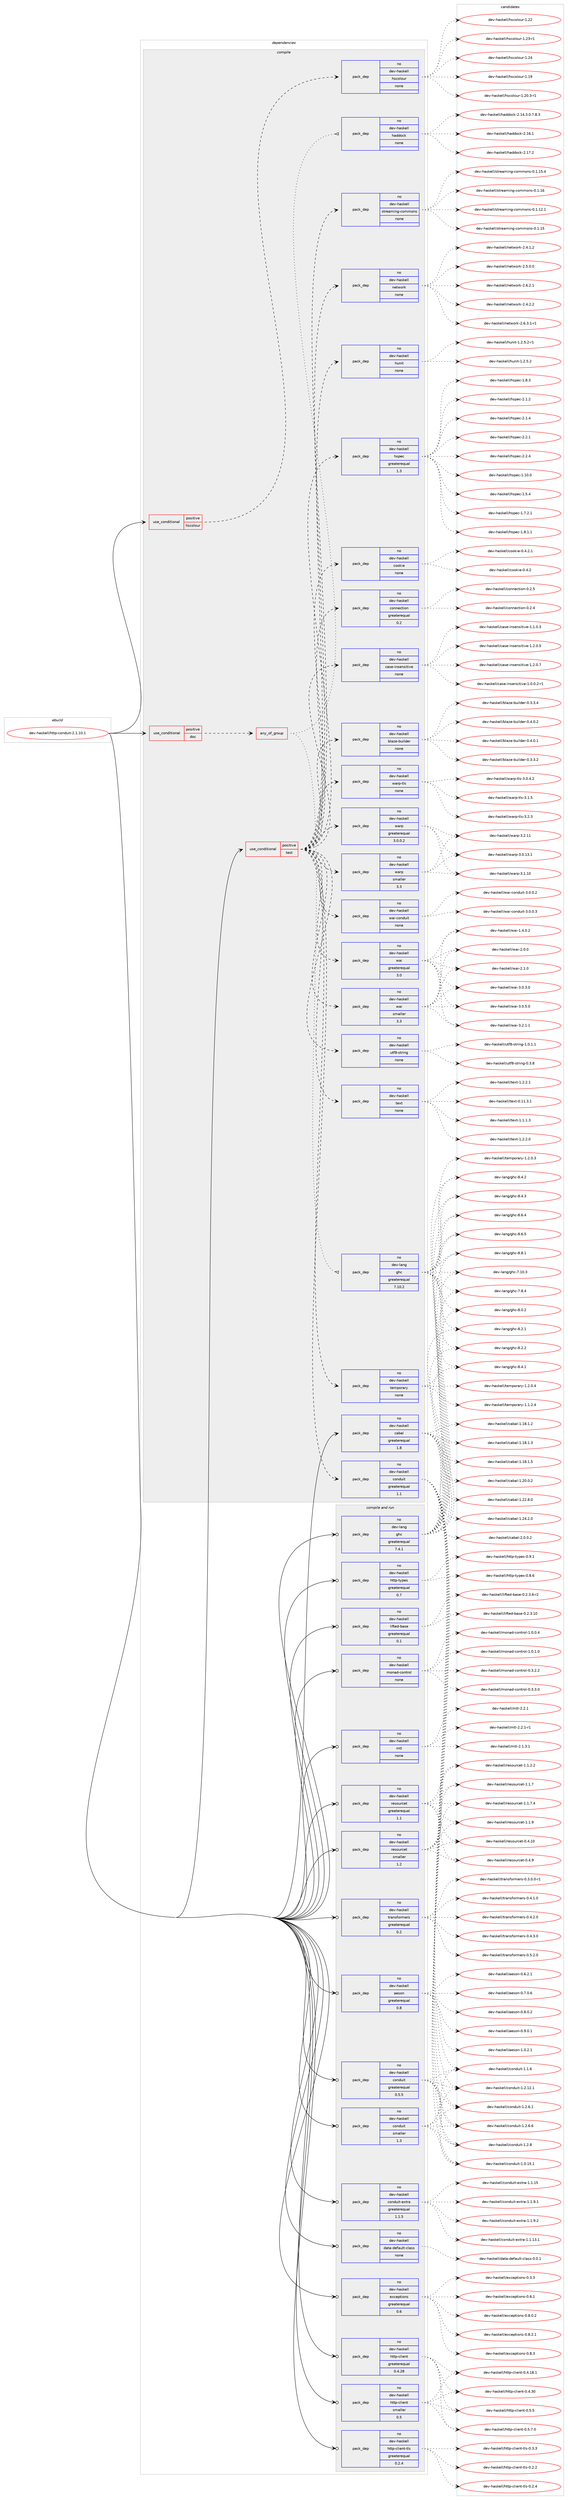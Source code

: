 digraph prolog {

# *************
# Graph options
# *************

newrank=true;
concentrate=true;
compound=true;
graph [rankdir=LR,fontname=Helvetica,fontsize=10,ranksep=1.5];#, ranksep=2.5, nodesep=0.2];
edge  [arrowhead=vee];
node  [fontname=Helvetica,fontsize=10];

# **********
# The ebuild
# **********

subgraph cluster_leftcol {
color=gray;
rank=same;
label=<<i>ebuild</i>>;
id [label="dev-haskell/http-conduit-2.1.10.1", color=red, width=4, href="../dev-haskell/http-conduit-2.1.10.1.svg"];
}

# ****************
# The dependencies
# ****************

subgraph cluster_midcol {
color=gray;
label=<<i>dependencies</i>>;
subgraph cluster_compile {
fillcolor="#eeeeee";
style=filled;
label=<<i>compile</i>>;
subgraph cond126318 {
dependency536345 [label=<<TABLE BORDER="0" CELLBORDER="1" CELLSPACING="0" CELLPADDING="4"><TR><TD ROWSPAN="3" CELLPADDING="10">use_conditional</TD></TR><TR><TD>positive</TD></TR><TR><TD>doc</TD></TR></TABLE>>, shape=none, color=red];
subgraph any10056 {
dependency536346 [label=<<TABLE BORDER="0" CELLBORDER="1" CELLSPACING="0" CELLPADDING="4"><TR><TD CELLPADDING="10">any_of_group</TD></TR></TABLE>>, shape=none, color=red];subgraph pack399614 {
dependency536347 [label=<<TABLE BORDER="0" CELLBORDER="1" CELLSPACING="0" CELLPADDING="4" WIDTH="220"><TR><TD ROWSPAN="6" CELLPADDING="30">pack_dep</TD></TR><TR><TD WIDTH="110">no</TD></TR><TR><TD>dev-haskell</TD></TR><TR><TD>haddock</TD></TR><TR><TD>none</TD></TR><TR><TD></TD></TR></TABLE>>, shape=none, color=blue];
}
dependency536346:e -> dependency536347:w [weight=20,style="dotted",arrowhead="oinv"];
subgraph pack399615 {
dependency536348 [label=<<TABLE BORDER="0" CELLBORDER="1" CELLSPACING="0" CELLPADDING="4" WIDTH="220"><TR><TD ROWSPAN="6" CELLPADDING="30">pack_dep</TD></TR><TR><TD WIDTH="110">no</TD></TR><TR><TD>dev-lang</TD></TR><TR><TD>ghc</TD></TR><TR><TD>greaterequal</TD></TR><TR><TD>7.10.2</TD></TR></TABLE>>, shape=none, color=blue];
}
dependency536346:e -> dependency536348:w [weight=20,style="dotted",arrowhead="oinv"];
}
dependency536345:e -> dependency536346:w [weight=20,style="dashed",arrowhead="vee"];
}
id:e -> dependency536345:w [weight=20,style="solid",arrowhead="vee"];
subgraph cond126319 {
dependency536349 [label=<<TABLE BORDER="0" CELLBORDER="1" CELLSPACING="0" CELLPADDING="4"><TR><TD ROWSPAN="3" CELLPADDING="10">use_conditional</TD></TR><TR><TD>positive</TD></TR><TR><TD>hscolour</TD></TR></TABLE>>, shape=none, color=red];
subgraph pack399616 {
dependency536350 [label=<<TABLE BORDER="0" CELLBORDER="1" CELLSPACING="0" CELLPADDING="4" WIDTH="220"><TR><TD ROWSPAN="6" CELLPADDING="30">pack_dep</TD></TR><TR><TD WIDTH="110">no</TD></TR><TR><TD>dev-haskell</TD></TR><TR><TD>hscolour</TD></TR><TR><TD>none</TD></TR><TR><TD></TD></TR></TABLE>>, shape=none, color=blue];
}
dependency536349:e -> dependency536350:w [weight=20,style="dashed",arrowhead="vee"];
}
id:e -> dependency536349:w [weight=20,style="solid",arrowhead="vee"];
subgraph cond126320 {
dependency536351 [label=<<TABLE BORDER="0" CELLBORDER="1" CELLSPACING="0" CELLPADDING="4"><TR><TD ROWSPAN="3" CELLPADDING="10">use_conditional</TD></TR><TR><TD>positive</TD></TR><TR><TD>test</TD></TR></TABLE>>, shape=none, color=red];
subgraph pack399617 {
dependency536352 [label=<<TABLE BORDER="0" CELLBORDER="1" CELLSPACING="0" CELLPADDING="4" WIDTH="220"><TR><TD ROWSPAN="6" CELLPADDING="30">pack_dep</TD></TR><TR><TD WIDTH="110">no</TD></TR><TR><TD>dev-haskell</TD></TR><TR><TD>blaze-builder</TD></TR><TR><TD>none</TD></TR><TR><TD></TD></TR></TABLE>>, shape=none, color=blue];
}
dependency536351:e -> dependency536352:w [weight=20,style="dashed",arrowhead="vee"];
subgraph pack399618 {
dependency536353 [label=<<TABLE BORDER="0" CELLBORDER="1" CELLSPACING="0" CELLPADDING="4" WIDTH="220"><TR><TD ROWSPAN="6" CELLPADDING="30">pack_dep</TD></TR><TR><TD WIDTH="110">no</TD></TR><TR><TD>dev-haskell</TD></TR><TR><TD>case-insensitive</TD></TR><TR><TD>none</TD></TR><TR><TD></TD></TR></TABLE>>, shape=none, color=blue];
}
dependency536351:e -> dependency536353:w [weight=20,style="dashed",arrowhead="vee"];
subgraph pack399619 {
dependency536354 [label=<<TABLE BORDER="0" CELLBORDER="1" CELLSPACING="0" CELLPADDING="4" WIDTH="220"><TR><TD ROWSPAN="6" CELLPADDING="30">pack_dep</TD></TR><TR><TD WIDTH="110">no</TD></TR><TR><TD>dev-haskell</TD></TR><TR><TD>conduit</TD></TR><TR><TD>greaterequal</TD></TR><TR><TD>1.1</TD></TR></TABLE>>, shape=none, color=blue];
}
dependency536351:e -> dependency536354:w [weight=20,style="dashed",arrowhead="vee"];
subgraph pack399620 {
dependency536355 [label=<<TABLE BORDER="0" CELLBORDER="1" CELLSPACING="0" CELLPADDING="4" WIDTH="220"><TR><TD ROWSPAN="6" CELLPADDING="30">pack_dep</TD></TR><TR><TD WIDTH="110">no</TD></TR><TR><TD>dev-haskell</TD></TR><TR><TD>connection</TD></TR><TR><TD>greaterequal</TD></TR><TR><TD>0.2</TD></TR></TABLE>>, shape=none, color=blue];
}
dependency536351:e -> dependency536355:w [weight=20,style="dashed",arrowhead="vee"];
subgraph pack399621 {
dependency536356 [label=<<TABLE BORDER="0" CELLBORDER="1" CELLSPACING="0" CELLPADDING="4" WIDTH="220"><TR><TD ROWSPAN="6" CELLPADDING="30">pack_dep</TD></TR><TR><TD WIDTH="110">no</TD></TR><TR><TD>dev-haskell</TD></TR><TR><TD>cookie</TD></TR><TR><TD>none</TD></TR><TR><TD></TD></TR></TABLE>>, shape=none, color=blue];
}
dependency536351:e -> dependency536356:w [weight=20,style="dashed",arrowhead="vee"];
subgraph pack399622 {
dependency536357 [label=<<TABLE BORDER="0" CELLBORDER="1" CELLSPACING="0" CELLPADDING="4" WIDTH="220"><TR><TD ROWSPAN="6" CELLPADDING="30">pack_dep</TD></TR><TR><TD WIDTH="110">no</TD></TR><TR><TD>dev-haskell</TD></TR><TR><TD>hspec</TD></TR><TR><TD>greaterequal</TD></TR><TR><TD>1.3</TD></TR></TABLE>>, shape=none, color=blue];
}
dependency536351:e -> dependency536357:w [weight=20,style="dashed",arrowhead="vee"];
subgraph pack399623 {
dependency536358 [label=<<TABLE BORDER="0" CELLBORDER="1" CELLSPACING="0" CELLPADDING="4" WIDTH="220"><TR><TD ROWSPAN="6" CELLPADDING="30">pack_dep</TD></TR><TR><TD WIDTH="110">no</TD></TR><TR><TD>dev-haskell</TD></TR><TR><TD>hunit</TD></TR><TR><TD>none</TD></TR><TR><TD></TD></TR></TABLE>>, shape=none, color=blue];
}
dependency536351:e -> dependency536358:w [weight=20,style="dashed",arrowhead="vee"];
subgraph pack399624 {
dependency536359 [label=<<TABLE BORDER="0" CELLBORDER="1" CELLSPACING="0" CELLPADDING="4" WIDTH="220"><TR><TD ROWSPAN="6" CELLPADDING="30">pack_dep</TD></TR><TR><TD WIDTH="110">no</TD></TR><TR><TD>dev-haskell</TD></TR><TR><TD>network</TD></TR><TR><TD>none</TD></TR><TR><TD></TD></TR></TABLE>>, shape=none, color=blue];
}
dependency536351:e -> dependency536359:w [weight=20,style="dashed",arrowhead="vee"];
subgraph pack399625 {
dependency536360 [label=<<TABLE BORDER="0" CELLBORDER="1" CELLSPACING="0" CELLPADDING="4" WIDTH="220"><TR><TD ROWSPAN="6" CELLPADDING="30">pack_dep</TD></TR><TR><TD WIDTH="110">no</TD></TR><TR><TD>dev-haskell</TD></TR><TR><TD>streaming-commons</TD></TR><TR><TD>none</TD></TR><TR><TD></TD></TR></TABLE>>, shape=none, color=blue];
}
dependency536351:e -> dependency536360:w [weight=20,style="dashed",arrowhead="vee"];
subgraph pack399626 {
dependency536361 [label=<<TABLE BORDER="0" CELLBORDER="1" CELLSPACING="0" CELLPADDING="4" WIDTH="220"><TR><TD ROWSPAN="6" CELLPADDING="30">pack_dep</TD></TR><TR><TD WIDTH="110">no</TD></TR><TR><TD>dev-haskell</TD></TR><TR><TD>temporary</TD></TR><TR><TD>none</TD></TR><TR><TD></TD></TR></TABLE>>, shape=none, color=blue];
}
dependency536351:e -> dependency536361:w [weight=20,style="dashed",arrowhead="vee"];
subgraph pack399627 {
dependency536362 [label=<<TABLE BORDER="0" CELLBORDER="1" CELLSPACING="0" CELLPADDING="4" WIDTH="220"><TR><TD ROWSPAN="6" CELLPADDING="30">pack_dep</TD></TR><TR><TD WIDTH="110">no</TD></TR><TR><TD>dev-haskell</TD></TR><TR><TD>text</TD></TR><TR><TD>none</TD></TR><TR><TD></TD></TR></TABLE>>, shape=none, color=blue];
}
dependency536351:e -> dependency536362:w [weight=20,style="dashed",arrowhead="vee"];
subgraph pack399628 {
dependency536363 [label=<<TABLE BORDER="0" CELLBORDER="1" CELLSPACING="0" CELLPADDING="4" WIDTH="220"><TR><TD ROWSPAN="6" CELLPADDING="30">pack_dep</TD></TR><TR><TD WIDTH="110">no</TD></TR><TR><TD>dev-haskell</TD></TR><TR><TD>utf8-string</TD></TR><TR><TD>none</TD></TR><TR><TD></TD></TR></TABLE>>, shape=none, color=blue];
}
dependency536351:e -> dependency536363:w [weight=20,style="dashed",arrowhead="vee"];
subgraph pack399629 {
dependency536364 [label=<<TABLE BORDER="0" CELLBORDER="1" CELLSPACING="0" CELLPADDING="4" WIDTH="220"><TR><TD ROWSPAN="6" CELLPADDING="30">pack_dep</TD></TR><TR><TD WIDTH="110">no</TD></TR><TR><TD>dev-haskell</TD></TR><TR><TD>wai</TD></TR><TR><TD>greaterequal</TD></TR><TR><TD>3.0</TD></TR></TABLE>>, shape=none, color=blue];
}
dependency536351:e -> dependency536364:w [weight=20,style="dashed",arrowhead="vee"];
subgraph pack399630 {
dependency536365 [label=<<TABLE BORDER="0" CELLBORDER="1" CELLSPACING="0" CELLPADDING="4" WIDTH="220"><TR><TD ROWSPAN="6" CELLPADDING="30">pack_dep</TD></TR><TR><TD WIDTH="110">no</TD></TR><TR><TD>dev-haskell</TD></TR><TR><TD>wai</TD></TR><TR><TD>smaller</TD></TR><TR><TD>3.3</TD></TR></TABLE>>, shape=none, color=blue];
}
dependency536351:e -> dependency536365:w [weight=20,style="dashed",arrowhead="vee"];
subgraph pack399631 {
dependency536366 [label=<<TABLE BORDER="0" CELLBORDER="1" CELLSPACING="0" CELLPADDING="4" WIDTH="220"><TR><TD ROWSPAN="6" CELLPADDING="30">pack_dep</TD></TR><TR><TD WIDTH="110">no</TD></TR><TR><TD>dev-haskell</TD></TR><TR><TD>wai-conduit</TD></TR><TR><TD>none</TD></TR><TR><TD></TD></TR></TABLE>>, shape=none, color=blue];
}
dependency536351:e -> dependency536366:w [weight=20,style="dashed",arrowhead="vee"];
subgraph pack399632 {
dependency536367 [label=<<TABLE BORDER="0" CELLBORDER="1" CELLSPACING="0" CELLPADDING="4" WIDTH="220"><TR><TD ROWSPAN="6" CELLPADDING="30">pack_dep</TD></TR><TR><TD WIDTH="110">no</TD></TR><TR><TD>dev-haskell</TD></TR><TR><TD>warp</TD></TR><TR><TD>greaterequal</TD></TR><TR><TD>3.0.0.2</TD></TR></TABLE>>, shape=none, color=blue];
}
dependency536351:e -> dependency536367:w [weight=20,style="dashed",arrowhead="vee"];
subgraph pack399633 {
dependency536368 [label=<<TABLE BORDER="0" CELLBORDER="1" CELLSPACING="0" CELLPADDING="4" WIDTH="220"><TR><TD ROWSPAN="6" CELLPADDING="30">pack_dep</TD></TR><TR><TD WIDTH="110">no</TD></TR><TR><TD>dev-haskell</TD></TR><TR><TD>warp</TD></TR><TR><TD>smaller</TD></TR><TR><TD>3.3</TD></TR></TABLE>>, shape=none, color=blue];
}
dependency536351:e -> dependency536368:w [weight=20,style="dashed",arrowhead="vee"];
subgraph pack399634 {
dependency536369 [label=<<TABLE BORDER="0" CELLBORDER="1" CELLSPACING="0" CELLPADDING="4" WIDTH="220"><TR><TD ROWSPAN="6" CELLPADDING="30">pack_dep</TD></TR><TR><TD WIDTH="110">no</TD></TR><TR><TD>dev-haskell</TD></TR><TR><TD>warp-tls</TD></TR><TR><TD>none</TD></TR><TR><TD></TD></TR></TABLE>>, shape=none, color=blue];
}
dependency536351:e -> dependency536369:w [weight=20,style="dashed",arrowhead="vee"];
}
id:e -> dependency536351:w [weight=20,style="solid",arrowhead="vee"];
subgraph pack399635 {
dependency536370 [label=<<TABLE BORDER="0" CELLBORDER="1" CELLSPACING="0" CELLPADDING="4" WIDTH="220"><TR><TD ROWSPAN="6" CELLPADDING="30">pack_dep</TD></TR><TR><TD WIDTH="110">no</TD></TR><TR><TD>dev-haskell</TD></TR><TR><TD>cabal</TD></TR><TR><TD>greaterequal</TD></TR><TR><TD>1.8</TD></TR></TABLE>>, shape=none, color=blue];
}
id:e -> dependency536370:w [weight=20,style="solid",arrowhead="vee"];
}
subgraph cluster_compileandrun {
fillcolor="#eeeeee";
style=filled;
label=<<i>compile and run</i>>;
subgraph pack399636 {
dependency536371 [label=<<TABLE BORDER="0" CELLBORDER="1" CELLSPACING="0" CELLPADDING="4" WIDTH="220"><TR><TD ROWSPAN="6" CELLPADDING="30">pack_dep</TD></TR><TR><TD WIDTH="110">no</TD></TR><TR><TD>dev-haskell</TD></TR><TR><TD>aeson</TD></TR><TR><TD>greaterequal</TD></TR><TR><TD>0.8</TD></TR></TABLE>>, shape=none, color=blue];
}
id:e -> dependency536371:w [weight=20,style="solid",arrowhead="odotvee"];
subgraph pack399637 {
dependency536372 [label=<<TABLE BORDER="0" CELLBORDER="1" CELLSPACING="0" CELLPADDING="4" WIDTH="220"><TR><TD ROWSPAN="6" CELLPADDING="30">pack_dep</TD></TR><TR><TD WIDTH="110">no</TD></TR><TR><TD>dev-haskell</TD></TR><TR><TD>conduit</TD></TR><TR><TD>greaterequal</TD></TR><TR><TD>0.5.5</TD></TR></TABLE>>, shape=none, color=blue];
}
id:e -> dependency536372:w [weight=20,style="solid",arrowhead="odotvee"];
subgraph pack399638 {
dependency536373 [label=<<TABLE BORDER="0" CELLBORDER="1" CELLSPACING="0" CELLPADDING="4" WIDTH="220"><TR><TD ROWSPAN="6" CELLPADDING="30">pack_dep</TD></TR><TR><TD WIDTH="110">no</TD></TR><TR><TD>dev-haskell</TD></TR><TR><TD>conduit</TD></TR><TR><TD>smaller</TD></TR><TR><TD>1.3</TD></TR></TABLE>>, shape=none, color=blue];
}
id:e -> dependency536373:w [weight=20,style="solid",arrowhead="odotvee"];
subgraph pack399639 {
dependency536374 [label=<<TABLE BORDER="0" CELLBORDER="1" CELLSPACING="0" CELLPADDING="4" WIDTH="220"><TR><TD ROWSPAN="6" CELLPADDING="30">pack_dep</TD></TR><TR><TD WIDTH="110">no</TD></TR><TR><TD>dev-haskell</TD></TR><TR><TD>conduit-extra</TD></TR><TR><TD>greaterequal</TD></TR><TR><TD>1.1.5</TD></TR></TABLE>>, shape=none, color=blue];
}
id:e -> dependency536374:w [weight=20,style="solid",arrowhead="odotvee"];
subgraph pack399640 {
dependency536375 [label=<<TABLE BORDER="0" CELLBORDER="1" CELLSPACING="0" CELLPADDING="4" WIDTH="220"><TR><TD ROWSPAN="6" CELLPADDING="30">pack_dep</TD></TR><TR><TD WIDTH="110">no</TD></TR><TR><TD>dev-haskell</TD></TR><TR><TD>data-default-class</TD></TR><TR><TD>none</TD></TR><TR><TD></TD></TR></TABLE>>, shape=none, color=blue];
}
id:e -> dependency536375:w [weight=20,style="solid",arrowhead="odotvee"];
subgraph pack399641 {
dependency536376 [label=<<TABLE BORDER="0" CELLBORDER="1" CELLSPACING="0" CELLPADDING="4" WIDTH="220"><TR><TD ROWSPAN="6" CELLPADDING="30">pack_dep</TD></TR><TR><TD WIDTH="110">no</TD></TR><TR><TD>dev-haskell</TD></TR><TR><TD>exceptions</TD></TR><TR><TD>greaterequal</TD></TR><TR><TD>0.6</TD></TR></TABLE>>, shape=none, color=blue];
}
id:e -> dependency536376:w [weight=20,style="solid",arrowhead="odotvee"];
subgraph pack399642 {
dependency536377 [label=<<TABLE BORDER="0" CELLBORDER="1" CELLSPACING="0" CELLPADDING="4" WIDTH="220"><TR><TD ROWSPAN="6" CELLPADDING="30">pack_dep</TD></TR><TR><TD WIDTH="110">no</TD></TR><TR><TD>dev-haskell</TD></TR><TR><TD>http-client</TD></TR><TR><TD>greaterequal</TD></TR><TR><TD>0.4.28</TD></TR></TABLE>>, shape=none, color=blue];
}
id:e -> dependency536377:w [weight=20,style="solid",arrowhead="odotvee"];
subgraph pack399643 {
dependency536378 [label=<<TABLE BORDER="0" CELLBORDER="1" CELLSPACING="0" CELLPADDING="4" WIDTH="220"><TR><TD ROWSPAN="6" CELLPADDING="30">pack_dep</TD></TR><TR><TD WIDTH="110">no</TD></TR><TR><TD>dev-haskell</TD></TR><TR><TD>http-client</TD></TR><TR><TD>smaller</TD></TR><TR><TD>0.5</TD></TR></TABLE>>, shape=none, color=blue];
}
id:e -> dependency536378:w [weight=20,style="solid",arrowhead="odotvee"];
subgraph pack399644 {
dependency536379 [label=<<TABLE BORDER="0" CELLBORDER="1" CELLSPACING="0" CELLPADDING="4" WIDTH="220"><TR><TD ROWSPAN="6" CELLPADDING="30">pack_dep</TD></TR><TR><TD WIDTH="110">no</TD></TR><TR><TD>dev-haskell</TD></TR><TR><TD>http-client-tls</TD></TR><TR><TD>greaterequal</TD></TR><TR><TD>0.2.4</TD></TR></TABLE>>, shape=none, color=blue];
}
id:e -> dependency536379:w [weight=20,style="solid",arrowhead="odotvee"];
subgraph pack399645 {
dependency536380 [label=<<TABLE BORDER="0" CELLBORDER="1" CELLSPACING="0" CELLPADDING="4" WIDTH="220"><TR><TD ROWSPAN="6" CELLPADDING="30">pack_dep</TD></TR><TR><TD WIDTH="110">no</TD></TR><TR><TD>dev-haskell</TD></TR><TR><TD>http-types</TD></TR><TR><TD>greaterequal</TD></TR><TR><TD>0.7</TD></TR></TABLE>>, shape=none, color=blue];
}
id:e -> dependency536380:w [weight=20,style="solid",arrowhead="odotvee"];
subgraph pack399646 {
dependency536381 [label=<<TABLE BORDER="0" CELLBORDER="1" CELLSPACING="0" CELLPADDING="4" WIDTH="220"><TR><TD ROWSPAN="6" CELLPADDING="30">pack_dep</TD></TR><TR><TD WIDTH="110">no</TD></TR><TR><TD>dev-haskell</TD></TR><TR><TD>lifted-base</TD></TR><TR><TD>greaterequal</TD></TR><TR><TD>0.1</TD></TR></TABLE>>, shape=none, color=blue];
}
id:e -> dependency536381:w [weight=20,style="solid",arrowhead="odotvee"];
subgraph pack399647 {
dependency536382 [label=<<TABLE BORDER="0" CELLBORDER="1" CELLSPACING="0" CELLPADDING="4" WIDTH="220"><TR><TD ROWSPAN="6" CELLPADDING="30">pack_dep</TD></TR><TR><TD WIDTH="110">no</TD></TR><TR><TD>dev-haskell</TD></TR><TR><TD>monad-control</TD></TR><TR><TD>none</TD></TR><TR><TD></TD></TR></TABLE>>, shape=none, color=blue];
}
id:e -> dependency536382:w [weight=20,style="solid",arrowhead="odotvee"];
subgraph pack399648 {
dependency536383 [label=<<TABLE BORDER="0" CELLBORDER="1" CELLSPACING="0" CELLPADDING="4" WIDTH="220"><TR><TD ROWSPAN="6" CELLPADDING="30">pack_dep</TD></TR><TR><TD WIDTH="110">no</TD></TR><TR><TD>dev-haskell</TD></TR><TR><TD>mtl</TD></TR><TR><TD>none</TD></TR><TR><TD></TD></TR></TABLE>>, shape=none, color=blue];
}
id:e -> dependency536383:w [weight=20,style="solid",arrowhead="odotvee"];
subgraph pack399649 {
dependency536384 [label=<<TABLE BORDER="0" CELLBORDER="1" CELLSPACING="0" CELLPADDING="4" WIDTH="220"><TR><TD ROWSPAN="6" CELLPADDING="30">pack_dep</TD></TR><TR><TD WIDTH="110">no</TD></TR><TR><TD>dev-haskell</TD></TR><TR><TD>resourcet</TD></TR><TR><TD>greaterequal</TD></TR><TR><TD>1.1</TD></TR></TABLE>>, shape=none, color=blue];
}
id:e -> dependency536384:w [weight=20,style="solid",arrowhead="odotvee"];
subgraph pack399650 {
dependency536385 [label=<<TABLE BORDER="0" CELLBORDER="1" CELLSPACING="0" CELLPADDING="4" WIDTH="220"><TR><TD ROWSPAN="6" CELLPADDING="30">pack_dep</TD></TR><TR><TD WIDTH="110">no</TD></TR><TR><TD>dev-haskell</TD></TR><TR><TD>resourcet</TD></TR><TR><TD>smaller</TD></TR><TR><TD>1.2</TD></TR></TABLE>>, shape=none, color=blue];
}
id:e -> dependency536385:w [weight=20,style="solid",arrowhead="odotvee"];
subgraph pack399651 {
dependency536386 [label=<<TABLE BORDER="0" CELLBORDER="1" CELLSPACING="0" CELLPADDING="4" WIDTH="220"><TR><TD ROWSPAN="6" CELLPADDING="30">pack_dep</TD></TR><TR><TD WIDTH="110">no</TD></TR><TR><TD>dev-haskell</TD></TR><TR><TD>transformers</TD></TR><TR><TD>greaterequal</TD></TR><TR><TD>0.2</TD></TR></TABLE>>, shape=none, color=blue];
}
id:e -> dependency536386:w [weight=20,style="solid",arrowhead="odotvee"];
subgraph pack399652 {
dependency536387 [label=<<TABLE BORDER="0" CELLBORDER="1" CELLSPACING="0" CELLPADDING="4" WIDTH="220"><TR><TD ROWSPAN="6" CELLPADDING="30">pack_dep</TD></TR><TR><TD WIDTH="110">no</TD></TR><TR><TD>dev-lang</TD></TR><TR><TD>ghc</TD></TR><TR><TD>greaterequal</TD></TR><TR><TD>7.4.1</TD></TR></TABLE>>, shape=none, color=blue];
}
id:e -> dependency536387:w [weight=20,style="solid",arrowhead="odotvee"];
}
subgraph cluster_run {
fillcolor="#eeeeee";
style=filled;
label=<<i>run</i>>;
}
}

# **************
# The candidates
# **************

subgraph cluster_choices {
rank=same;
color=gray;
label=<<i>candidates</i>>;

subgraph choice399614 {
color=black;
nodesep=1;
choice1001011184510497115107101108108471049710010011199107455046495246514648465546564651 [label="dev-haskell/haddock-2.14.3.0.7.8.3", color=red, width=4,href="../dev-haskell/haddock-2.14.3.0.7.8.3.svg"];
choice100101118451049711510710110810847104971001001119910745504649544649 [label="dev-haskell/haddock-2.16.1", color=red, width=4,href="../dev-haskell/haddock-2.16.1.svg"];
choice100101118451049711510710110810847104971001001119910745504649554650 [label="dev-haskell/haddock-2.17.2", color=red, width=4,href="../dev-haskell/haddock-2.17.2.svg"];
dependency536347:e -> choice1001011184510497115107101108108471049710010011199107455046495246514648465546564651:w [style=dotted,weight="100"];
dependency536347:e -> choice100101118451049711510710110810847104971001001119910745504649544649:w [style=dotted,weight="100"];
dependency536347:e -> choice100101118451049711510710110810847104971001001119910745504649554650:w [style=dotted,weight="100"];
}
subgraph choice399615 {
color=black;
nodesep=1;
choice1001011184510897110103471031049945554649484651 [label="dev-lang/ghc-7.10.3", color=red, width=4,href="../dev-lang/ghc-7.10.3.svg"];
choice10010111845108971101034710310499455546564652 [label="dev-lang/ghc-7.8.4", color=red, width=4,href="../dev-lang/ghc-7.8.4.svg"];
choice10010111845108971101034710310499455646484650 [label="dev-lang/ghc-8.0.2", color=red, width=4,href="../dev-lang/ghc-8.0.2.svg"];
choice10010111845108971101034710310499455646504649 [label="dev-lang/ghc-8.2.1", color=red, width=4,href="../dev-lang/ghc-8.2.1.svg"];
choice10010111845108971101034710310499455646504650 [label="dev-lang/ghc-8.2.2", color=red, width=4,href="../dev-lang/ghc-8.2.2.svg"];
choice10010111845108971101034710310499455646524649 [label="dev-lang/ghc-8.4.1", color=red, width=4,href="../dev-lang/ghc-8.4.1.svg"];
choice10010111845108971101034710310499455646524650 [label="dev-lang/ghc-8.4.2", color=red, width=4,href="../dev-lang/ghc-8.4.2.svg"];
choice10010111845108971101034710310499455646524651 [label="dev-lang/ghc-8.4.3", color=red, width=4,href="../dev-lang/ghc-8.4.3.svg"];
choice10010111845108971101034710310499455646544652 [label="dev-lang/ghc-8.6.4", color=red, width=4,href="../dev-lang/ghc-8.6.4.svg"];
choice10010111845108971101034710310499455646544653 [label="dev-lang/ghc-8.6.5", color=red, width=4,href="../dev-lang/ghc-8.6.5.svg"];
choice10010111845108971101034710310499455646564649 [label="dev-lang/ghc-8.8.1", color=red, width=4,href="../dev-lang/ghc-8.8.1.svg"];
dependency536348:e -> choice1001011184510897110103471031049945554649484651:w [style=dotted,weight="100"];
dependency536348:e -> choice10010111845108971101034710310499455546564652:w [style=dotted,weight="100"];
dependency536348:e -> choice10010111845108971101034710310499455646484650:w [style=dotted,weight="100"];
dependency536348:e -> choice10010111845108971101034710310499455646504649:w [style=dotted,weight="100"];
dependency536348:e -> choice10010111845108971101034710310499455646504650:w [style=dotted,weight="100"];
dependency536348:e -> choice10010111845108971101034710310499455646524649:w [style=dotted,weight="100"];
dependency536348:e -> choice10010111845108971101034710310499455646524650:w [style=dotted,weight="100"];
dependency536348:e -> choice10010111845108971101034710310499455646524651:w [style=dotted,weight="100"];
dependency536348:e -> choice10010111845108971101034710310499455646544652:w [style=dotted,weight="100"];
dependency536348:e -> choice10010111845108971101034710310499455646544653:w [style=dotted,weight="100"];
dependency536348:e -> choice10010111845108971101034710310499455646564649:w [style=dotted,weight="100"];
}
subgraph choice399616 {
color=black;
nodesep=1;
choice100101118451049711510710110810847104115991111081111171144549464957 [label="dev-haskell/hscolour-1.19", color=red, width=4,href="../dev-haskell/hscolour-1.19.svg"];
choice10010111845104971151071011081084710411599111108111117114454946504846514511449 [label="dev-haskell/hscolour-1.20.3-r1", color=red, width=4,href="../dev-haskell/hscolour-1.20.3-r1.svg"];
choice100101118451049711510710110810847104115991111081111171144549465050 [label="dev-haskell/hscolour-1.22", color=red, width=4,href="../dev-haskell/hscolour-1.22.svg"];
choice1001011184510497115107101108108471041159911110811111711445494650514511449 [label="dev-haskell/hscolour-1.23-r1", color=red, width=4,href="../dev-haskell/hscolour-1.23-r1.svg"];
choice100101118451049711510710110810847104115991111081111171144549465052 [label="dev-haskell/hscolour-1.24", color=red, width=4,href="../dev-haskell/hscolour-1.24.svg"];
dependency536350:e -> choice100101118451049711510710110810847104115991111081111171144549464957:w [style=dotted,weight="100"];
dependency536350:e -> choice10010111845104971151071011081084710411599111108111117114454946504846514511449:w [style=dotted,weight="100"];
dependency536350:e -> choice100101118451049711510710110810847104115991111081111171144549465050:w [style=dotted,weight="100"];
dependency536350:e -> choice1001011184510497115107101108108471041159911110811111711445494650514511449:w [style=dotted,weight="100"];
dependency536350:e -> choice100101118451049711510710110810847104115991111081111171144549465052:w [style=dotted,weight="100"];
}
subgraph choice399617 {
color=black;
nodesep=1;
choice100101118451049711510710110810847981089712210145981171051081001011144548465146514650 [label="dev-haskell/blaze-builder-0.3.3.2", color=red, width=4,href="../dev-haskell/blaze-builder-0.3.3.2.svg"];
choice100101118451049711510710110810847981089712210145981171051081001011144548465146514652 [label="dev-haskell/blaze-builder-0.3.3.4", color=red, width=4,href="../dev-haskell/blaze-builder-0.3.3.4.svg"];
choice100101118451049711510710110810847981089712210145981171051081001011144548465246484649 [label="dev-haskell/blaze-builder-0.4.0.1", color=red, width=4,href="../dev-haskell/blaze-builder-0.4.0.1.svg"];
choice100101118451049711510710110810847981089712210145981171051081001011144548465246484650 [label="dev-haskell/blaze-builder-0.4.0.2", color=red, width=4,href="../dev-haskell/blaze-builder-0.4.0.2.svg"];
dependency536352:e -> choice100101118451049711510710110810847981089712210145981171051081001011144548465146514650:w [style=dotted,weight="100"];
dependency536352:e -> choice100101118451049711510710110810847981089712210145981171051081001011144548465146514652:w [style=dotted,weight="100"];
dependency536352:e -> choice100101118451049711510710110810847981089712210145981171051081001011144548465246484649:w [style=dotted,weight="100"];
dependency536352:e -> choice100101118451049711510710110810847981089712210145981171051081001011144548465246484650:w [style=dotted,weight="100"];
}
subgraph choice399618 {
color=black;
nodesep=1;
choice10010111845104971151071011081084799971151014510511011510111011510511610511810145494648464846504511449 [label="dev-haskell/case-insensitive-1.0.0.2-r1", color=red, width=4,href="../dev-haskell/case-insensitive-1.0.0.2-r1.svg"];
choice1001011184510497115107101108108479997115101451051101151011101151051161051181014549464946484651 [label="dev-haskell/case-insensitive-1.1.0.3", color=red, width=4,href="../dev-haskell/case-insensitive-1.1.0.3.svg"];
choice1001011184510497115107101108108479997115101451051101151011101151051161051181014549465046484653 [label="dev-haskell/case-insensitive-1.2.0.5", color=red, width=4,href="../dev-haskell/case-insensitive-1.2.0.5.svg"];
choice1001011184510497115107101108108479997115101451051101151011101151051161051181014549465046484655 [label="dev-haskell/case-insensitive-1.2.0.7", color=red, width=4,href="../dev-haskell/case-insensitive-1.2.0.7.svg"];
dependency536353:e -> choice10010111845104971151071011081084799971151014510511011510111011510511610511810145494648464846504511449:w [style=dotted,weight="100"];
dependency536353:e -> choice1001011184510497115107101108108479997115101451051101151011101151051161051181014549464946484651:w [style=dotted,weight="100"];
dependency536353:e -> choice1001011184510497115107101108108479997115101451051101151011101151051161051181014549465046484653:w [style=dotted,weight="100"];
dependency536353:e -> choice1001011184510497115107101108108479997115101451051101151011101151051161051181014549465046484655:w [style=dotted,weight="100"];
}
subgraph choice399619 {
color=black;
nodesep=1;
choice10010111845104971151071011081084799111110100117105116454946484649534649 [label="dev-haskell/conduit-1.0.15.1", color=red, width=4,href="../dev-haskell/conduit-1.0.15.1.svg"];
choice10010111845104971151071011081084799111110100117105116454946494654 [label="dev-haskell/conduit-1.1.6", color=red, width=4,href="../dev-haskell/conduit-1.1.6.svg"];
choice10010111845104971151071011081084799111110100117105116454946504649504649 [label="dev-haskell/conduit-1.2.12.1", color=red, width=4,href="../dev-haskell/conduit-1.2.12.1.svg"];
choice100101118451049711510710110810847991111101001171051164549465046544649 [label="dev-haskell/conduit-1.2.6.1", color=red, width=4,href="../dev-haskell/conduit-1.2.6.1.svg"];
choice100101118451049711510710110810847991111101001171051164549465046544654 [label="dev-haskell/conduit-1.2.6.6", color=red, width=4,href="../dev-haskell/conduit-1.2.6.6.svg"];
choice10010111845104971151071011081084799111110100117105116454946504656 [label="dev-haskell/conduit-1.2.8", color=red, width=4,href="../dev-haskell/conduit-1.2.8.svg"];
dependency536354:e -> choice10010111845104971151071011081084799111110100117105116454946484649534649:w [style=dotted,weight="100"];
dependency536354:e -> choice10010111845104971151071011081084799111110100117105116454946494654:w [style=dotted,weight="100"];
dependency536354:e -> choice10010111845104971151071011081084799111110100117105116454946504649504649:w [style=dotted,weight="100"];
dependency536354:e -> choice100101118451049711510710110810847991111101001171051164549465046544649:w [style=dotted,weight="100"];
dependency536354:e -> choice100101118451049711510710110810847991111101001171051164549465046544654:w [style=dotted,weight="100"];
dependency536354:e -> choice10010111845104971151071011081084799111110100117105116454946504656:w [style=dotted,weight="100"];
}
subgraph choice399620 {
color=black;
nodesep=1;
choice1001011184510497115107101108108479911111011010199116105111110454846504652 [label="dev-haskell/connection-0.2.4", color=red, width=4,href="../dev-haskell/connection-0.2.4.svg"];
choice1001011184510497115107101108108479911111011010199116105111110454846504653 [label="dev-haskell/connection-0.2.5", color=red, width=4,href="../dev-haskell/connection-0.2.5.svg"];
dependency536355:e -> choice1001011184510497115107101108108479911111011010199116105111110454846504652:w [style=dotted,weight="100"];
dependency536355:e -> choice1001011184510497115107101108108479911111011010199116105111110454846504653:w [style=dotted,weight="100"];
}
subgraph choice399621 {
color=black;
nodesep=1;
choice10010111845104971151071011081084799111111107105101454846524650 [label="dev-haskell/cookie-0.4.2", color=red, width=4,href="../dev-haskell/cookie-0.4.2.svg"];
choice100101118451049711510710110810847991111111071051014548465246504649 [label="dev-haskell/cookie-0.4.2.1", color=red, width=4,href="../dev-haskell/cookie-0.4.2.1.svg"];
dependency536356:e -> choice10010111845104971151071011081084799111111107105101454846524650:w [style=dotted,weight="100"];
dependency536356:e -> choice100101118451049711510710110810847991111111071051014548465246504649:w [style=dotted,weight="100"];
}
subgraph choice399622 {
color=black;
nodesep=1;
choice1001011184510497115107101108108471041151121019945494649484648 [label="dev-haskell/hspec-1.10.0", color=red, width=4,href="../dev-haskell/hspec-1.10.0.svg"];
choice10010111845104971151071011081084710411511210199454946534652 [label="dev-haskell/hspec-1.5.4", color=red, width=4,href="../dev-haskell/hspec-1.5.4.svg"];
choice100101118451049711510710110810847104115112101994549465546504649 [label="dev-haskell/hspec-1.7.2.1", color=red, width=4,href="../dev-haskell/hspec-1.7.2.1.svg"];
choice100101118451049711510710110810847104115112101994549465646494649 [label="dev-haskell/hspec-1.8.1.1", color=red, width=4,href="../dev-haskell/hspec-1.8.1.1.svg"];
choice10010111845104971151071011081084710411511210199454946564651 [label="dev-haskell/hspec-1.8.3", color=red, width=4,href="../dev-haskell/hspec-1.8.3.svg"];
choice10010111845104971151071011081084710411511210199455046494650 [label="dev-haskell/hspec-2.1.2", color=red, width=4,href="../dev-haskell/hspec-2.1.2.svg"];
choice10010111845104971151071011081084710411511210199455046494652 [label="dev-haskell/hspec-2.1.4", color=red, width=4,href="../dev-haskell/hspec-2.1.4.svg"];
choice10010111845104971151071011081084710411511210199455046504649 [label="dev-haskell/hspec-2.2.1", color=red, width=4,href="../dev-haskell/hspec-2.2.1.svg"];
choice10010111845104971151071011081084710411511210199455046504652 [label="dev-haskell/hspec-2.2.4", color=red, width=4,href="../dev-haskell/hspec-2.2.4.svg"];
dependency536357:e -> choice1001011184510497115107101108108471041151121019945494649484648:w [style=dotted,weight="100"];
dependency536357:e -> choice10010111845104971151071011081084710411511210199454946534652:w [style=dotted,weight="100"];
dependency536357:e -> choice100101118451049711510710110810847104115112101994549465546504649:w [style=dotted,weight="100"];
dependency536357:e -> choice100101118451049711510710110810847104115112101994549465646494649:w [style=dotted,weight="100"];
dependency536357:e -> choice10010111845104971151071011081084710411511210199454946564651:w [style=dotted,weight="100"];
dependency536357:e -> choice10010111845104971151071011081084710411511210199455046494650:w [style=dotted,weight="100"];
dependency536357:e -> choice10010111845104971151071011081084710411511210199455046494652:w [style=dotted,weight="100"];
dependency536357:e -> choice10010111845104971151071011081084710411511210199455046504649:w [style=dotted,weight="100"];
dependency536357:e -> choice10010111845104971151071011081084710411511210199455046504652:w [style=dotted,weight="100"];
}
subgraph choice399623 {
color=black;
nodesep=1;
choice1001011184510497115107101108108471041171101051164549465046534650 [label="dev-haskell/hunit-1.2.5.2", color=red, width=4,href="../dev-haskell/hunit-1.2.5.2.svg"];
choice10010111845104971151071011081084710411711010511645494650465346504511449 [label="dev-haskell/hunit-1.2.5.2-r1", color=red, width=4,href="../dev-haskell/hunit-1.2.5.2-r1.svg"];
dependency536358:e -> choice1001011184510497115107101108108471041171101051164549465046534650:w [style=dotted,weight="100"];
dependency536358:e -> choice10010111845104971151071011081084710411711010511645494650465346504511449:w [style=dotted,weight="100"];
}
subgraph choice399624 {
color=black;
nodesep=1;
choice1001011184510497115107101108108471101011161191111141074550465246494650 [label="dev-haskell/network-2.4.1.2", color=red, width=4,href="../dev-haskell/network-2.4.1.2.svg"];
choice1001011184510497115107101108108471101011161191111141074550465246504650 [label="dev-haskell/network-2.4.2.2", color=red, width=4,href="../dev-haskell/network-2.4.2.2.svg"];
choice1001011184510497115107101108108471101011161191111141074550465346484648 [label="dev-haskell/network-2.5.0.0", color=red, width=4,href="../dev-haskell/network-2.5.0.0.svg"];
choice1001011184510497115107101108108471101011161191111141074550465446504649 [label="dev-haskell/network-2.6.2.1", color=red, width=4,href="../dev-haskell/network-2.6.2.1.svg"];
choice10010111845104971151071011081084711010111611911111410745504654465146494511449 [label="dev-haskell/network-2.6.3.1-r1", color=red, width=4,href="../dev-haskell/network-2.6.3.1-r1.svg"];
dependency536359:e -> choice1001011184510497115107101108108471101011161191111141074550465246494650:w [style=dotted,weight="100"];
dependency536359:e -> choice1001011184510497115107101108108471101011161191111141074550465246504650:w [style=dotted,weight="100"];
dependency536359:e -> choice1001011184510497115107101108108471101011161191111141074550465346484648:w [style=dotted,weight="100"];
dependency536359:e -> choice1001011184510497115107101108108471101011161191111141074550465446504649:w [style=dotted,weight="100"];
dependency536359:e -> choice10010111845104971151071011081084711010111611911111410745504654465146494511449:w [style=dotted,weight="100"];
}
subgraph choice399625 {
color=black;
nodesep=1;
choice100101118451049711510710110810847115116114101971091051101034599111109109111110115454846494649504649 [label="dev-haskell/streaming-commons-0.1.12.1", color=red, width=4,href="../dev-haskell/streaming-commons-0.1.12.1.svg"];
choice10010111845104971151071011081084711511611410197109105110103459911110910911111011545484649464953 [label="dev-haskell/streaming-commons-0.1.15", color=red, width=4,href="../dev-haskell/streaming-commons-0.1.15.svg"];
choice100101118451049711510710110810847115116114101971091051101034599111109109111110115454846494649534652 [label="dev-haskell/streaming-commons-0.1.15.4", color=red, width=4,href="../dev-haskell/streaming-commons-0.1.15.4.svg"];
choice10010111845104971151071011081084711511611410197109105110103459911110910911111011545484649464954 [label="dev-haskell/streaming-commons-0.1.16", color=red, width=4,href="../dev-haskell/streaming-commons-0.1.16.svg"];
dependency536360:e -> choice100101118451049711510710110810847115116114101971091051101034599111109109111110115454846494649504649:w [style=dotted,weight="100"];
dependency536360:e -> choice10010111845104971151071011081084711511611410197109105110103459911110910911111011545484649464953:w [style=dotted,weight="100"];
dependency536360:e -> choice100101118451049711510710110810847115116114101971091051101034599111109109111110115454846494649534652:w [style=dotted,weight="100"];
dependency536360:e -> choice10010111845104971151071011081084711511611410197109105110103459911110910911111011545484649464954:w [style=dotted,weight="100"];
}
subgraph choice399626 {
color=black;
nodesep=1;
choice100101118451049711510710110810847116101109112111114971141214549464946504652 [label="dev-haskell/temporary-1.1.2.4", color=red, width=4,href="../dev-haskell/temporary-1.1.2.4.svg"];
choice100101118451049711510710110810847116101109112111114971141214549465046484651 [label="dev-haskell/temporary-1.2.0.3", color=red, width=4,href="../dev-haskell/temporary-1.2.0.3.svg"];
choice100101118451049711510710110810847116101109112111114971141214549465046484652 [label="dev-haskell/temporary-1.2.0.4", color=red, width=4,href="../dev-haskell/temporary-1.2.0.4.svg"];
dependency536361:e -> choice100101118451049711510710110810847116101109112111114971141214549464946504652:w [style=dotted,weight="100"];
dependency536361:e -> choice100101118451049711510710110810847116101109112111114971141214549465046484651:w [style=dotted,weight="100"];
dependency536361:e -> choice100101118451049711510710110810847116101109112111114971141214549465046484652:w [style=dotted,weight="100"];
}
subgraph choice399627 {
color=black;
nodesep=1;
choice100101118451049711510710110810847116101120116454846494946514649 [label="dev-haskell/text-0.11.3.1", color=red, width=4,href="../dev-haskell/text-0.11.3.1.svg"];
choice1001011184510497115107101108108471161011201164549464946494651 [label="dev-haskell/text-1.1.1.3", color=red, width=4,href="../dev-haskell/text-1.1.1.3.svg"];
choice1001011184510497115107101108108471161011201164549465046504648 [label="dev-haskell/text-1.2.2.0", color=red, width=4,href="../dev-haskell/text-1.2.2.0.svg"];
choice1001011184510497115107101108108471161011201164549465046504649 [label="dev-haskell/text-1.2.2.1", color=red, width=4,href="../dev-haskell/text-1.2.2.1.svg"];
dependency536362:e -> choice100101118451049711510710110810847116101120116454846494946514649:w [style=dotted,weight="100"];
dependency536362:e -> choice1001011184510497115107101108108471161011201164549464946494651:w [style=dotted,weight="100"];
dependency536362:e -> choice1001011184510497115107101108108471161011201164549465046504648:w [style=dotted,weight="100"];
dependency536362:e -> choice1001011184510497115107101108108471161011201164549465046504649:w [style=dotted,weight="100"];
}
subgraph choice399628 {
color=black;
nodesep=1;
choice1001011184510497115107101108108471171161025645115116114105110103454846514656 [label="dev-haskell/utf8-string-0.3.8", color=red, width=4,href="../dev-haskell/utf8-string-0.3.8.svg"];
choice10010111845104971151071011081084711711610256451151161141051101034549464846494649 [label="dev-haskell/utf8-string-1.0.1.1", color=red, width=4,href="../dev-haskell/utf8-string-1.0.1.1.svg"];
dependency536363:e -> choice1001011184510497115107101108108471171161025645115116114105110103454846514656:w [style=dotted,weight="100"];
dependency536363:e -> choice10010111845104971151071011081084711711610256451151161141051101034549464846494649:w [style=dotted,weight="100"];
}
subgraph choice399629 {
color=black;
nodesep=1;
choice100101118451049711510710110810847119971054549465246484650 [label="dev-haskell/wai-1.4.0.2", color=red, width=4,href="../dev-haskell/wai-1.4.0.2.svg"];
choice10010111845104971151071011081084711997105455046484648 [label="dev-haskell/wai-2.0.0", color=red, width=4,href="../dev-haskell/wai-2.0.0.svg"];
choice10010111845104971151071011081084711997105455046494648 [label="dev-haskell/wai-2.1.0", color=red, width=4,href="../dev-haskell/wai-2.1.0.svg"];
choice100101118451049711510710110810847119971054551464846514648 [label="dev-haskell/wai-3.0.3.0", color=red, width=4,href="../dev-haskell/wai-3.0.3.0.svg"];
choice100101118451049711510710110810847119971054551464846534648 [label="dev-haskell/wai-3.0.5.0", color=red, width=4,href="../dev-haskell/wai-3.0.5.0.svg"];
choice100101118451049711510710110810847119971054551465046494649 [label="dev-haskell/wai-3.2.1.1", color=red, width=4,href="../dev-haskell/wai-3.2.1.1.svg"];
dependency536364:e -> choice100101118451049711510710110810847119971054549465246484650:w [style=dotted,weight="100"];
dependency536364:e -> choice10010111845104971151071011081084711997105455046484648:w [style=dotted,weight="100"];
dependency536364:e -> choice10010111845104971151071011081084711997105455046494648:w [style=dotted,weight="100"];
dependency536364:e -> choice100101118451049711510710110810847119971054551464846514648:w [style=dotted,weight="100"];
dependency536364:e -> choice100101118451049711510710110810847119971054551464846534648:w [style=dotted,weight="100"];
dependency536364:e -> choice100101118451049711510710110810847119971054551465046494649:w [style=dotted,weight="100"];
}
subgraph choice399630 {
color=black;
nodesep=1;
choice100101118451049711510710110810847119971054549465246484650 [label="dev-haskell/wai-1.4.0.2", color=red, width=4,href="../dev-haskell/wai-1.4.0.2.svg"];
choice10010111845104971151071011081084711997105455046484648 [label="dev-haskell/wai-2.0.0", color=red, width=4,href="../dev-haskell/wai-2.0.0.svg"];
choice10010111845104971151071011081084711997105455046494648 [label="dev-haskell/wai-2.1.0", color=red, width=4,href="../dev-haskell/wai-2.1.0.svg"];
choice100101118451049711510710110810847119971054551464846514648 [label="dev-haskell/wai-3.0.3.0", color=red, width=4,href="../dev-haskell/wai-3.0.3.0.svg"];
choice100101118451049711510710110810847119971054551464846534648 [label="dev-haskell/wai-3.0.5.0", color=red, width=4,href="../dev-haskell/wai-3.0.5.0.svg"];
choice100101118451049711510710110810847119971054551465046494649 [label="dev-haskell/wai-3.2.1.1", color=red, width=4,href="../dev-haskell/wai-3.2.1.1.svg"];
dependency536365:e -> choice100101118451049711510710110810847119971054549465246484650:w [style=dotted,weight="100"];
dependency536365:e -> choice10010111845104971151071011081084711997105455046484648:w [style=dotted,weight="100"];
dependency536365:e -> choice10010111845104971151071011081084711997105455046494648:w [style=dotted,weight="100"];
dependency536365:e -> choice100101118451049711510710110810847119971054551464846514648:w [style=dotted,weight="100"];
dependency536365:e -> choice100101118451049711510710110810847119971054551464846534648:w [style=dotted,weight="100"];
dependency536365:e -> choice100101118451049711510710110810847119971054551465046494649:w [style=dotted,weight="100"];
}
subgraph choice399631 {
color=black;
nodesep=1;
choice1001011184510497115107101108108471199710545991111101001171051164551464846484650 [label="dev-haskell/wai-conduit-3.0.0.2", color=red, width=4,href="../dev-haskell/wai-conduit-3.0.0.2.svg"];
choice1001011184510497115107101108108471199710545991111101001171051164551464846484651 [label="dev-haskell/wai-conduit-3.0.0.3", color=red, width=4,href="../dev-haskell/wai-conduit-3.0.0.3.svg"];
dependency536366:e -> choice1001011184510497115107101108108471199710545991111101001171051164551464846484650:w [style=dotted,weight="100"];
dependency536366:e -> choice1001011184510497115107101108108471199710545991111101001171051164551464846484651:w [style=dotted,weight="100"];
}
subgraph choice399632 {
color=black;
nodesep=1;
choice10010111845104971151071011081084711997114112455146484649514649 [label="dev-haskell/warp-3.0.13.1", color=red, width=4,href="../dev-haskell/warp-3.0.13.1.svg"];
choice1001011184510497115107101108108471199711411245514649464948 [label="dev-haskell/warp-3.1.10", color=red, width=4,href="../dev-haskell/warp-3.1.10.svg"];
choice1001011184510497115107101108108471199711411245514650464949 [label="dev-haskell/warp-3.2.11", color=red, width=4,href="../dev-haskell/warp-3.2.11.svg"];
dependency536367:e -> choice10010111845104971151071011081084711997114112455146484649514649:w [style=dotted,weight="100"];
dependency536367:e -> choice1001011184510497115107101108108471199711411245514649464948:w [style=dotted,weight="100"];
dependency536367:e -> choice1001011184510497115107101108108471199711411245514650464949:w [style=dotted,weight="100"];
}
subgraph choice399633 {
color=black;
nodesep=1;
choice10010111845104971151071011081084711997114112455146484649514649 [label="dev-haskell/warp-3.0.13.1", color=red, width=4,href="../dev-haskell/warp-3.0.13.1.svg"];
choice1001011184510497115107101108108471199711411245514649464948 [label="dev-haskell/warp-3.1.10", color=red, width=4,href="../dev-haskell/warp-3.1.10.svg"];
choice1001011184510497115107101108108471199711411245514650464949 [label="dev-haskell/warp-3.2.11", color=red, width=4,href="../dev-haskell/warp-3.2.11.svg"];
dependency536368:e -> choice10010111845104971151071011081084711997114112455146484649514649:w [style=dotted,weight="100"];
dependency536368:e -> choice1001011184510497115107101108108471199711411245514649464948:w [style=dotted,weight="100"];
dependency536368:e -> choice1001011184510497115107101108108471199711411245514650464949:w [style=dotted,weight="100"];
}
subgraph choice399634 {
color=black;
nodesep=1;
choice10010111845104971151071011081084711997114112451161081154551464846524650 [label="dev-haskell/warp-tls-3.0.4.2", color=red, width=4,href="../dev-haskell/warp-tls-3.0.4.2.svg"];
choice1001011184510497115107101108108471199711411245116108115455146494653 [label="dev-haskell/warp-tls-3.1.5", color=red, width=4,href="../dev-haskell/warp-tls-3.1.5.svg"];
choice1001011184510497115107101108108471199711411245116108115455146504651 [label="dev-haskell/warp-tls-3.2.3", color=red, width=4,href="../dev-haskell/warp-tls-3.2.3.svg"];
dependency536369:e -> choice10010111845104971151071011081084711997114112451161081154551464846524650:w [style=dotted,weight="100"];
dependency536369:e -> choice1001011184510497115107101108108471199711411245116108115455146494653:w [style=dotted,weight="100"];
dependency536369:e -> choice1001011184510497115107101108108471199711411245116108115455146504651:w [style=dotted,weight="100"];
}
subgraph choice399635 {
color=black;
nodesep=1;
choice10010111845104971151071011081084799979897108454946495646494650 [label="dev-haskell/cabal-1.18.1.2", color=red, width=4,href="../dev-haskell/cabal-1.18.1.2.svg"];
choice10010111845104971151071011081084799979897108454946495646494651 [label="dev-haskell/cabal-1.18.1.3", color=red, width=4,href="../dev-haskell/cabal-1.18.1.3.svg"];
choice10010111845104971151071011081084799979897108454946495646494653 [label="dev-haskell/cabal-1.18.1.5", color=red, width=4,href="../dev-haskell/cabal-1.18.1.5.svg"];
choice10010111845104971151071011081084799979897108454946504846484650 [label="dev-haskell/cabal-1.20.0.2", color=red, width=4,href="../dev-haskell/cabal-1.20.0.2.svg"];
choice10010111845104971151071011081084799979897108454946505046564648 [label="dev-haskell/cabal-1.22.8.0", color=red, width=4,href="../dev-haskell/cabal-1.22.8.0.svg"];
choice10010111845104971151071011081084799979897108454946505246504648 [label="dev-haskell/cabal-1.24.2.0", color=red, width=4,href="../dev-haskell/cabal-1.24.2.0.svg"];
choice100101118451049711510710110810847999798971084550464846484650 [label="dev-haskell/cabal-2.0.0.2", color=red, width=4,href="../dev-haskell/cabal-2.0.0.2.svg"];
dependency536370:e -> choice10010111845104971151071011081084799979897108454946495646494650:w [style=dotted,weight="100"];
dependency536370:e -> choice10010111845104971151071011081084799979897108454946495646494651:w [style=dotted,weight="100"];
dependency536370:e -> choice10010111845104971151071011081084799979897108454946495646494653:w [style=dotted,weight="100"];
dependency536370:e -> choice10010111845104971151071011081084799979897108454946504846484650:w [style=dotted,weight="100"];
dependency536370:e -> choice10010111845104971151071011081084799979897108454946505046564648:w [style=dotted,weight="100"];
dependency536370:e -> choice10010111845104971151071011081084799979897108454946505246504648:w [style=dotted,weight="100"];
dependency536370:e -> choice100101118451049711510710110810847999798971084550464846484650:w [style=dotted,weight="100"];
}
subgraph choice399636 {
color=black;
nodesep=1;
choice100101118451049711510710110810847971011151111104548465446504649 [label="dev-haskell/aeson-0.6.2.1", color=red, width=4,href="../dev-haskell/aeson-0.6.2.1.svg"];
choice100101118451049711510710110810847971011151111104548465546484654 [label="dev-haskell/aeson-0.7.0.6", color=red, width=4,href="../dev-haskell/aeson-0.7.0.6.svg"];
choice100101118451049711510710110810847971011151111104548465646484650 [label="dev-haskell/aeson-0.8.0.2", color=red, width=4,href="../dev-haskell/aeson-0.8.0.2.svg"];
choice100101118451049711510710110810847971011151111104548465746484649 [label="dev-haskell/aeson-0.9.0.1", color=red, width=4,href="../dev-haskell/aeson-0.9.0.1.svg"];
choice100101118451049711510710110810847971011151111104549464846504649 [label="dev-haskell/aeson-1.0.2.1", color=red, width=4,href="../dev-haskell/aeson-1.0.2.1.svg"];
dependency536371:e -> choice100101118451049711510710110810847971011151111104548465446504649:w [style=dotted,weight="100"];
dependency536371:e -> choice100101118451049711510710110810847971011151111104548465546484654:w [style=dotted,weight="100"];
dependency536371:e -> choice100101118451049711510710110810847971011151111104548465646484650:w [style=dotted,weight="100"];
dependency536371:e -> choice100101118451049711510710110810847971011151111104548465746484649:w [style=dotted,weight="100"];
dependency536371:e -> choice100101118451049711510710110810847971011151111104549464846504649:w [style=dotted,weight="100"];
}
subgraph choice399637 {
color=black;
nodesep=1;
choice10010111845104971151071011081084799111110100117105116454946484649534649 [label="dev-haskell/conduit-1.0.15.1", color=red, width=4,href="../dev-haskell/conduit-1.0.15.1.svg"];
choice10010111845104971151071011081084799111110100117105116454946494654 [label="dev-haskell/conduit-1.1.6", color=red, width=4,href="../dev-haskell/conduit-1.1.6.svg"];
choice10010111845104971151071011081084799111110100117105116454946504649504649 [label="dev-haskell/conduit-1.2.12.1", color=red, width=4,href="../dev-haskell/conduit-1.2.12.1.svg"];
choice100101118451049711510710110810847991111101001171051164549465046544649 [label="dev-haskell/conduit-1.2.6.1", color=red, width=4,href="../dev-haskell/conduit-1.2.6.1.svg"];
choice100101118451049711510710110810847991111101001171051164549465046544654 [label="dev-haskell/conduit-1.2.6.6", color=red, width=4,href="../dev-haskell/conduit-1.2.6.6.svg"];
choice10010111845104971151071011081084799111110100117105116454946504656 [label="dev-haskell/conduit-1.2.8", color=red, width=4,href="../dev-haskell/conduit-1.2.8.svg"];
dependency536372:e -> choice10010111845104971151071011081084799111110100117105116454946484649534649:w [style=dotted,weight="100"];
dependency536372:e -> choice10010111845104971151071011081084799111110100117105116454946494654:w [style=dotted,weight="100"];
dependency536372:e -> choice10010111845104971151071011081084799111110100117105116454946504649504649:w [style=dotted,weight="100"];
dependency536372:e -> choice100101118451049711510710110810847991111101001171051164549465046544649:w [style=dotted,weight="100"];
dependency536372:e -> choice100101118451049711510710110810847991111101001171051164549465046544654:w [style=dotted,weight="100"];
dependency536372:e -> choice10010111845104971151071011081084799111110100117105116454946504656:w [style=dotted,weight="100"];
}
subgraph choice399638 {
color=black;
nodesep=1;
choice10010111845104971151071011081084799111110100117105116454946484649534649 [label="dev-haskell/conduit-1.0.15.1", color=red, width=4,href="../dev-haskell/conduit-1.0.15.1.svg"];
choice10010111845104971151071011081084799111110100117105116454946494654 [label="dev-haskell/conduit-1.1.6", color=red, width=4,href="../dev-haskell/conduit-1.1.6.svg"];
choice10010111845104971151071011081084799111110100117105116454946504649504649 [label="dev-haskell/conduit-1.2.12.1", color=red, width=4,href="../dev-haskell/conduit-1.2.12.1.svg"];
choice100101118451049711510710110810847991111101001171051164549465046544649 [label="dev-haskell/conduit-1.2.6.1", color=red, width=4,href="../dev-haskell/conduit-1.2.6.1.svg"];
choice100101118451049711510710110810847991111101001171051164549465046544654 [label="dev-haskell/conduit-1.2.6.6", color=red, width=4,href="../dev-haskell/conduit-1.2.6.6.svg"];
choice10010111845104971151071011081084799111110100117105116454946504656 [label="dev-haskell/conduit-1.2.8", color=red, width=4,href="../dev-haskell/conduit-1.2.8.svg"];
dependency536373:e -> choice10010111845104971151071011081084799111110100117105116454946484649534649:w [style=dotted,weight="100"];
dependency536373:e -> choice10010111845104971151071011081084799111110100117105116454946494654:w [style=dotted,weight="100"];
dependency536373:e -> choice10010111845104971151071011081084799111110100117105116454946504649504649:w [style=dotted,weight="100"];
dependency536373:e -> choice100101118451049711510710110810847991111101001171051164549465046544649:w [style=dotted,weight="100"];
dependency536373:e -> choice100101118451049711510710110810847991111101001171051164549465046544654:w [style=dotted,weight="100"];
dependency536373:e -> choice10010111845104971151071011081084799111110100117105116454946504656:w [style=dotted,weight="100"];
}
subgraph choice399639 {
color=black;
nodesep=1;
choice100101118451049711510710110810847991111101001171051164510112011611497454946494649514649 [label="dev-haskell/conduit-extra-1.1.13.1", color=red, width=4,href="../dev-haskell/conduit-extra-1.1.13.1.svg"];
choice10010111845104971151071011081084799111110100117105116451011201161149745494649464953 [label="dev-haskell/conduit-extra-1.1.15", color=red, width=4,href="../dev-haskell/conduit-extra-1.1.15.svg"];
choice1001011184510497115107101108108479911111010011710511645101120116114974549464946574649 [label="dev-haskell/conduit-extra-1.1.9.1", color=red, width=4,href="../dev-haskell/conduit-extra-1.1.9.1.svg"];
choice1001011184510497115107101108108479911111010011710511645101120116114974549464946574650 [label="dev-haskell/conduit-extra-1.1.9.2", color=red, width=4,href="../dev-haskell/conduit-extra-1.1.9.2.svg"];
dependency536374:e -> choice100101118451049711510710110810847991111101001171051164510112011611497454946494649514649:w [style=dotted,weight="100"];
dependency536374:e -> choice10010111845104971151071011081084799111110100117105116451011201161149745494649464953:w [style=dotted,weight="100"];
dependency536374:e -> choice1001011184510497115107101108108479911111010011710511645101120116114974549464946574649:w [style=dotted,weight="100"];
dependency536374:e -> choice1001011184510497115107101108108479911111010011710511645101120116114974549464946574650:w [style=dotted,weight="100"];
}
subgraph choice399640 {
color=black;
nodesep=1;
choice10010111845104971151071011081084710097116974510010110297117108116459910897115115454846484649 [label="dev-haskell/data-default-class-0.0.1", color=red, width=4,href="../dev-haskell/data-default-class-0.0.1.svg"];
dependency536375:e -> choice10010111845104971151071011081084710097116974510010110297117108116459910897115115454846484649:w [style=dotted,weight="100"];
}
subgraph choice399641 {
color=black;
nodesep=1;
choice10010111845104971151071011081084710112099101112116105111110115454846514651 [label="dev-haskell/exceptions-0.3.3", color=red, width=4,href="../dev-haskell/exceptions-0.3.3.svg"];
choice10010111845104971151071011081084710112099101112116105111110115454846544649 [label="dev-haskell/exceptions-0.6.1", color=red, width=4,href="../dev-haskell/exceptions-0.6.1.svg"];
choice100101118451049711510710110810847101120991011121161051111101154548465646484650 [label="dev-haskell/exceptions-0.8.0.2", color=red, width=4,href="../dev-haskell/exceptions-0.8.0.2.svg"];
choice100101118451049711510710110810847101120991011121161051111101154548465646504649 [label="dev-haskell/exceptions-0.8.2.1", color=red, width=4,href="../dev-haskell/exceptions-0.8.2.1.svg"];
choice10010111845104971151071011081084710112099101112116105111110115454846564651 [label="dev-haskell/exceptions-0.8.3", color=red, width=4,href="../dev-haskell/exceptions-0.8.3.svg"];
dependency536376:e -> choice10010111845104971151071011081084710112099101112116105111110115454846514651:w [style=dotted,weight="100"];
dependency536376:e -> choice10010111845104971151071011081084710112099101112116105111110115454846544649:w [style=dotted,weight="100"];
dependency536376:e -> choice100101118451049711510710110810847101120991011121161051111101154548465646484650:w [style=dotted,weight="100"];
dependency536376:e -> choice100101118451049711510710110810847101120991011121161051111101154548465646504649:w [style=dotted,weight="100"];
dependency536376:e -> choice10010111845104971151071011081084710112099101112116105111110115454846564651:w [style=dotted,weight="100"];
}
subgraph choice399642 {
color=black;
nodesep=1;
choice1001011184510497115107101108108471041161161124599108105101110116454846524649564649 [label="dev-haskell/http-client-0.4.18.1", color=red, width=4,href="../dev-haskell/http-client-0.4.18.1.svg"];
choice100101118451049711510710110810847104116116112459910810510111011645484652465148 [label="dev-haskell/http-client-0.4.30", color=red, width=4,href="../dev-haskell/http-client-0.4.30.svg"];
choice1001011184510497115107101108108471041161161124599108105101110116454846534653 [label="dev-haskell/http-client-0.5.5", color=red, width=4,href="../dev-haskell/http-client-0.5.5.svg"];
choice10010111845104971151071011081084710411611611245991081051011101164548465346554648 [label="dev-haskell/http-client-0.5.7.0", color=red, width=4,href="../dev-haskell/http-client-0.5.7.0.svg"];
dependency536377:e -> choice1001011184510497115107101108108471041161161124599108105101110116454846524649564649:w [style=dotted,weight="100"];
dependency536377:e -> choice100101118451049711510710110810847104116116112459910810510111011645484652465148:w [style=dotted,weight="100"];
dependency536377:e -> choice1001011184510497115107101108108471041161161124599108105101110116454846534653:w [style=dotted,weight="100"];
dependency536377:e -> choice10010111845104971151071011081084710411611611245991081051011101164548465346554648:w [style=dotted,weight="100"];
}
subgraph choice399643 {
color=black;
nodesep=1;
choice1001011184510497115107101108108471041161161124599108105101110116454846524649564649 [label="dev-haskell/http-client-0.4.18.1", color=red, width=4,href="../dev-haskell/http-client-0.4.18.1.svg"];
choice100101118451049711510710110810847104116116112459910810510111011645484652465148 [label="dev-haskell/http-client-0.4.30", color=red, width=4,href="../dev-haskell/http-client-0.4.30.svg"];
choice1001011184510497115107101108108471041161161124599108105101110116454846534653 [label="dev-haskell/http-client-0.5.5", color=red, width=4,href="../dev-haskell/http-client-0.5.5.svg"];
choice10010111845104971151071011081084710411611611245991081051011101164548465346554648 [label="dev-haskell/http-client-0.5.7.0", color=red, width=4,href="../dev-haskell/http-client-0.5.7.0.svg"];
dependency536378:e -> choice1001011184510497115107101108108471041161161124599108105101110116454846524649564649:w [style=dotted,weight="100"];
dependency536378:e -> choice100101118451049711510710110810847104116116112459910810510111011645484652465148:w [style=dotted,weight="100"];
dependency536378:e -> choice1001011184510497115107101108108471041161161124599108105101110116454846534653:w [style=dotted,weight="100"];
dependency536378:e -> choice10010111845104971151071011081084710411611611245991081051011101164548465346554648:w [style=dotted,weight="100"];
}
subgraph choice399644 {
color=black;
nodesep=1;
choice100101118451049711510710110810847104116116112459910810510111011645116108115454846504650 [label="dev-haskell/http-client-tls-0.2.2", color=red, width=4,href="../dev-haskell/http-client-tls-0.2.2.svg"];
choice100101118451049711510710110810847104116116112459910810510111011645116108115454846504652 [label="dev-haskell/http-client-tls-0.2.4", color=red, width=4,href="../dev-haskell/http-client-tls-0.2.4.svg"];
choice100101118451049711510710110810847104116116112459910810510111011645116108115454846514651 [label="dev-haskell/http-client-tls-0.3.3", color=red, width=4,href="../dev-haskell/http-client-tls-0.3.3.svg"];
dependency536379:e -> choice100101118451049711510710110810847104116116112459910810510111011645116108115454846504650:w [style=dotted,weight="100"];
dependency536379:e -> choice100101118451049711510710110810847104116116112459910810510111011645116108115454846504652:w [style=dotted,weight="100"];
dependency536379:e -> choice100101118451049711510710110810847104116116112459910810510111011645116108115454846514651:w [style=dotted,weight="100"];
}
subgraph choice399645 {
color=black;
nodesep=1;
choice10010111845104971151071011081084710411611611245116121112101115454846564654 [label="dev-haskell/http-types-0.8.6", color=red, width=4,href="../dev-haskell/http-types-0.8.6.svg"];
choice10010111845104971151071011081084710411611611245116121112101115454846574649 [label="dev-haskell/http-types-0.9.1", color=red, width=4,href="../dev-haskell/http-types-0.9.1.svg"];
dependency536380:e -> choice10010111845104971151071011081084710411611611245116121112101115454846564654:w [style=dotted,weight="100"];
dependency536380:e -> choice10010111845104971151071011081084710411611611245116121112101115454846574649:w [style=dotted,weight="100"];
}
subgraph choice399646 {
color=black;
nodesep=1;
choice100101118451049711510710110810847108105102116101100459897115101454846504651464948 [label="dev-haskell/lifted-base-0.2.3.10", color=red, width=4,href="../dev-haskell/lifted-base-0.2.3.10.svg"];
choice10010111845104971151071011081084710810510211610110045989711510145484650465146544511450 [label="dev-haskell/lifted-base-0.2.3.6-r2", color=red, width=4,href="../dev-haskell/lifted-base-0.2.3.6-r2.svg"];
dependency536381:e -> choice100101118451049711510710110810847108105102116101100459897115101454846504651464948:w [style=dotted,weight="100"];
dependency536381:e -> choice10010111845104971151071011081084710810510211610110045989711510145484650465146544511450:w [style=dotted,weight="100"];
}
subgraph choice399647 {
color=black;
nodesep=1;
choice1001011184510497115107101108108471091111109710045991111101161141111084548465146504650 [label="dev-haskell/monad-control-0.3.2.2", color=red, width=4,href="../dev-haskell/monad-control-0.3.2.2.svg"];
choice1001011184510497115107101108108471091111109710045991111101161141111084548465146514648 [label="dev-haskell/monad-control-0.3.3.0", color=red, width=4,href="../dev-haskell/monad-control-0.3.3.0.svg"];
choice1001011184510497115107101108108471091111109710045991111101161141111084549464846484652 [label="dev-haskell/monad-control-1.0.0.4", color=red, width=4,href="../dev-haskell/monad-control-1.0.0.4.svg"];
choice1001011184510497115107101108108471091111109710045991111101161141111084549464846494648 [label="dev-haskell/monad-control-1.0.1.0", color=red, width=4,href="../dev-haskell/monad-control-1.0.1.0.svg"];
dependency536382:e -> choice1001011184510497115107101108108471091111109710045991111101161141111084548465146504650:w [style=dotted,weight="100"];
dependency536382:e -> choice1001011184510497115107101108108471091111109710045991111101161141111084548465146514648:w [style=dotted,weight="100"];
dependency536382:e -> choice1001011184510497115107101108108471091111109710045991111101161141111084549464846484652:w [style=dotted,weight="100"];
dependency536382:e -> choice1001011184510497115107101108108471091111109710045991111101161141111084549464846494648:w [style=dotted,weight="100"];
}
subgraph choice399648 {
color=black;
nodesep=1;
choice1001011184510497115107101108108471091161084550464946514649 [label="dev-haskell/mtl-2.1.3.1", color=red, width=4,href="../dev-haskell/mtl-2.1.3.1.svg"];
choice100101118451049711510710110810847109116108455046504649 [label="dev-haskell/mtl-2.2.1", color=red, width=4,href="../dev-haskell/mtl-2.2.1.svg"];
choice1001011184510497115107101108108471091161084550465046494511449 [label="dev-haskell/mtl-2.2.1-r1", color=red, width=4,href="../dev-haskell/mtl-2.2.1-r1.svg"];
dependency536383:e -> choice1001011184510497115107101108108471091161084550464946514649:w [style=dotted,weight="100"];
dependency536383:e -> choice100101118451049711510710110810847109116108455046504649:w [style=dotted,weight="100"];
dependency536383:e -> choice1001011184510497115107101108108471091161084550465046494511449:w [style=dotted,weight="100"];
}
subgraph choice399649 {
color=black;
nodesep=1;
choice1001011184510497115107101108108471141011151111171149910111645484652464948 [label="dev-haskell/resourcet-0.4.10", color=red, width=4,href="../dev-haskell/resourcet-0.4.10.svg"];
choice10010111845104971151071011081084711410111511111711499101116454846524657 [label="dev-haskell/resourcet-0.4.9", color=red, width=4,href="../dev-haskell/resourcet-0.4.9.svg"];
choice100101118451049711510710110810847114101115111117114991011164549464946504650 [label="dev-haskell/resourcet-1.1.2.2", color=red, width=4,href="../dev-haskell/resourcet-1.1.2.2.svg"];
choice10010111845104971151071011081084711410111511111711499101116454946494655 [label="dev-haskell/resourcet-1.1.7", color=red, width=4,href="../dev-haskell/resourcet-1.1.7.svg"];
choice100101118451049711510710110810847114101115111117114991011164549464946554652 [label="dev-haskell/resourcet-1.1.7.4", color=red, width=4,href="../dev-haskell/resourcet-1.1.7.4.svg"];
choice10010111845104971151071011081084711410111511111711499101116454946494657 [label="dev-haskell/resourcet-1.1.9", color=red, width=4,href="../dev-haskell/resourcet-1.1.9.svg"];
dependency536384:e -> choice1001011184510497115107101108108471141011151111171149910111645484652464948:w [style=dotted,weight="100"];
dependency536384:e -> choice10010111845104971151071011081084711410111511111711499101116454846524657:w [style=dotted,weight="100"];
dependency536384:e -> choice100101118451049711510710110810847114101115111117114991011164549464946504650:w [style=dotted,weight="100"];
dependency536384:e -> choice10010111845104971151071011081084711410111511111711499101116454946494655:w [style=dotted,weight="100"];
dependency536384:e -> choice100101118451049711510710110810847114101115111117114991011164549464946554652:w [style=dotted,weight="100"];
dependency536384:e -> choice10010111845104971151071011081084711410111511111711499101116454946494657:w [style=dotted,weight="100"];
}
subgraph choice399650 {
color=black;
nodesep=1;
choice1001011184510497115107101108108471141011151111171149910111645484652464948 [label="dev-haskell/resourcet-0.4.10", color=red, width=4,href="../dev-haskell/resourcet-0.4.10.svg"];
choice10010111845104971151071011081084711410111511111711499101116454846524657 [label="dev-haskell/resourcet-0.4.9", color=red, width=4,href="../dev-haskell/resourcet-0.4.9.svg"];
choice100101118451049711510710110810847114101115111117114991011164549464946504650 [label="dev-haskell/resourcet-1.1.2.2", color=red, width=4,href="../dev-haskell/resourcet-1.1.2.2.svg"];
choice10010111845104971151071011081084711410111511111711499101116454946494655 [label="dev-haskell/resourcet-1.1.7", color=red, width=4,href="../dev-haskell/resourcet-1.1.7.svg"];
choice100101118451049711510710110810847114101115111117114991011164549464946554652 [label="dev-haskell/resourcet-1.1.7.4", color=red, width=4,href="../dev-haskell/resourcet-1.1.7.4.svg"];
choice10010111845104971151071011081084711410111511111711499101116454946494657 [label="dev-haskell/resourcet-1.1.9", color=red, width=4,href="../dev-haskell/resourcet-1.1.9.svg"];
dependency536385:e -> choice1001011184510497115107101108108471141011151111171149910111645484652464948:w [style=dotted,weight="100"];
dependency536385:e -> choice10010111845104971151071011081084711410111511111711499101116454846524657:w [style=dotted,weight="100"];
dependency536385:e -> choice100101118451049711510710110810847114101115111117114991011164549464946504650:w [style=dotted,weight="100"];
dependency536385:e -> choice10010111845104971151071011081084711410111511111711499101116454946494655:w [style=dotted,weight="100"];
dependency536385:e -> choice100101118451049711510710110810847114101115111117114991011164549464946554652:w [style=dotted,weight="100"];
dependency536385:e -> choice10010111845104971151071011081084711410111511111711499101116454946494657:w [style=dotted,weight="100"];
}
subgraph choice399651 {
color=black;
nodesep=1;
choice1001011184510497115107101108108471161149711011510211111410910111411545484651464846484511449 [label="dev-haskell/transformers-0.3.0.0-r1", color=red, width=4,href="../dev-haskell/transformers-0.3.0.0-r1.svg"];
choice100101118451049711510710110810847116114971101151021111141091011141154548465246494648 [label="dev-haskell/transformers-0.4.1.0", color=red, width=4,href="../dev-haskell/transformers-0.4.1.0.svg"];
choice100101118451049711510710110810847116114971101151021111141091011141154548465246504648 [label="dev-haskell/transformers-0.4.2.0", color=red, width=4,href="../dev-haskell/transformers-0.4.2.0.svg"];
choice100101118451049711510710110810847116114971101151021111141091011141154548465246514648 [label="dev-haskell/transformers-0.4.3.0", color=red, width=4,href="../dev-haskell/transformers-0.4.3.0.svg"];
choice100101118451049711510710110810847116114971101151021111141091011141154548465346504648 [label="dev-haskell/transformers-0.5.2.0", color=red, width=4,href="../dev-haskell/transformers-0.5.2.0.svg"];
dependency536386:e -> choice1001011184510497115107101108108471161149711011510211111410910111411545484651464846484511449:w [style=dotted,weight="100"];
dependency536386:e -> choice100101118451049711510710110810847116114971101151021111141091011141154548465246494648:w [style=dotted,weight="100"];
dependency536386:e -> choice100101118451049711510710110810847116114971101151021111141091011141154548465246504648:w [style=dotted,weight="100"];
dependency536386:e -> choice100101118451049711510710110810847116114971101151021111141091011141154548465246514648:w [style=dotted,weight="100"];
dependency536386:e -> choice100101118451049711510710110810847116114971101151021111141091011141154548465346504648:w [style=dotted,weight="100"];
}
subgraph choice399652 {
color=black;
nodesep=1;
choice1001011184510897110103471031049945554649484651 [label="dev-lang/ghc-7.10.3", color=red, width=4,href="../dev-lang/ghc-7.10.3.svg"];
choice10010111845108971101034710310499455546564652 [label="dev-lang/ghc-7.8.4", color=red, width=4,href="../dev-lang/ghc-7.8.4.svg"];
choice10010111845108971101034710310499455646484650 [label="dev-lang/ghc-8.0.2", color=red, width=4,href="../dev-lang/ghc-8.0.2.svg"];
choice10010111845108971101034710310499455646504649 [label="dev-lang/ghc-8.2.1", color=red, width=4,href="../dev-lang/ghc-8.2.1.svg"];
choice10010111845108971101034710310499455646504650 [label="dev-lang/ghc-8.2.2", color=red, width=4,href="../dev-lang/ghc-8.2.2.svg"];
choice10010111845108971101034710310499455646524649 [label="dev-lang/ghc-8.4.1", color=red, width=4,href="../dev-lang/ghc-8.4.1.svg"];
choice10010111845108971101034710310499455646524650 [label="dev-lang/ghc-8.4.2", color=red, width=4,href="../dev-lang/ghc-8.4.2.svg"];
choice10010111845108971101034710310499455646524651 [label="dev-lang/ghc-8.4.3", color=red, width=4,href="../dev-lang/ghc-8.4.3.svg"];
choice10010111845108971101034710310499455646544652 [label="dev-lang/ghc-8.6.4", color=red, width=4,href="../dev-lang/ghc-8.6.4.svg"];
choice10010111845108971101034710310499455646544653 [label="dev-lang/ghc-8.6.5", color=red, width=4,href="../dev-lang/ghc-8.6.5.svg"];
choice10010111845108971101034710310499455646564649 [label="dev-lang/ghc-8.8.1", color=red, width=4,href="../dev-lang/ghc-8.8.1.svg"];
dependency536387:e -> choice1001011184510897110103471031049945554649484651:w [style=dotted,weight="100"];
dependency536387:e -> choice10010111845108971101034710310499455546564652:w [style=dotted,weight="100"];
dependency536387:e -> choice10010111845108971101034710310499455646484650:w [style=dotted,weight="100"];
dependency536387:e -> choice10010111845108971101034710310499455646504649:w [style=dotted,weight="100"];
dependency536387:e -> choice10010111845108971101034710310499455646504650:w [style=dotted,weight="100"];
dependency536387:e -> choice10010111845108971101034710310499455646524649:w [style=dotted,weight="100"];
dependency536387:e -> choice10010111845108971101034710310499455646524650:w [style=dotted,weight="100"];
dependency536387:e -> choice10010111845108971101034710310499455646524651:w [style=dotted,weight="100"];
dependency536387:e -> choice10010111845108971101034710310499455646544652:w [style=dotted,weight="100"];
dependency536387:e -> choice10010111845108971101034710310499455646544653:w [style=dotted,weight="100"];
dependency536387:e -> choice10010111845108971101034710310499455646564649:w [style=dotted,weight="100"];
}
}

}

